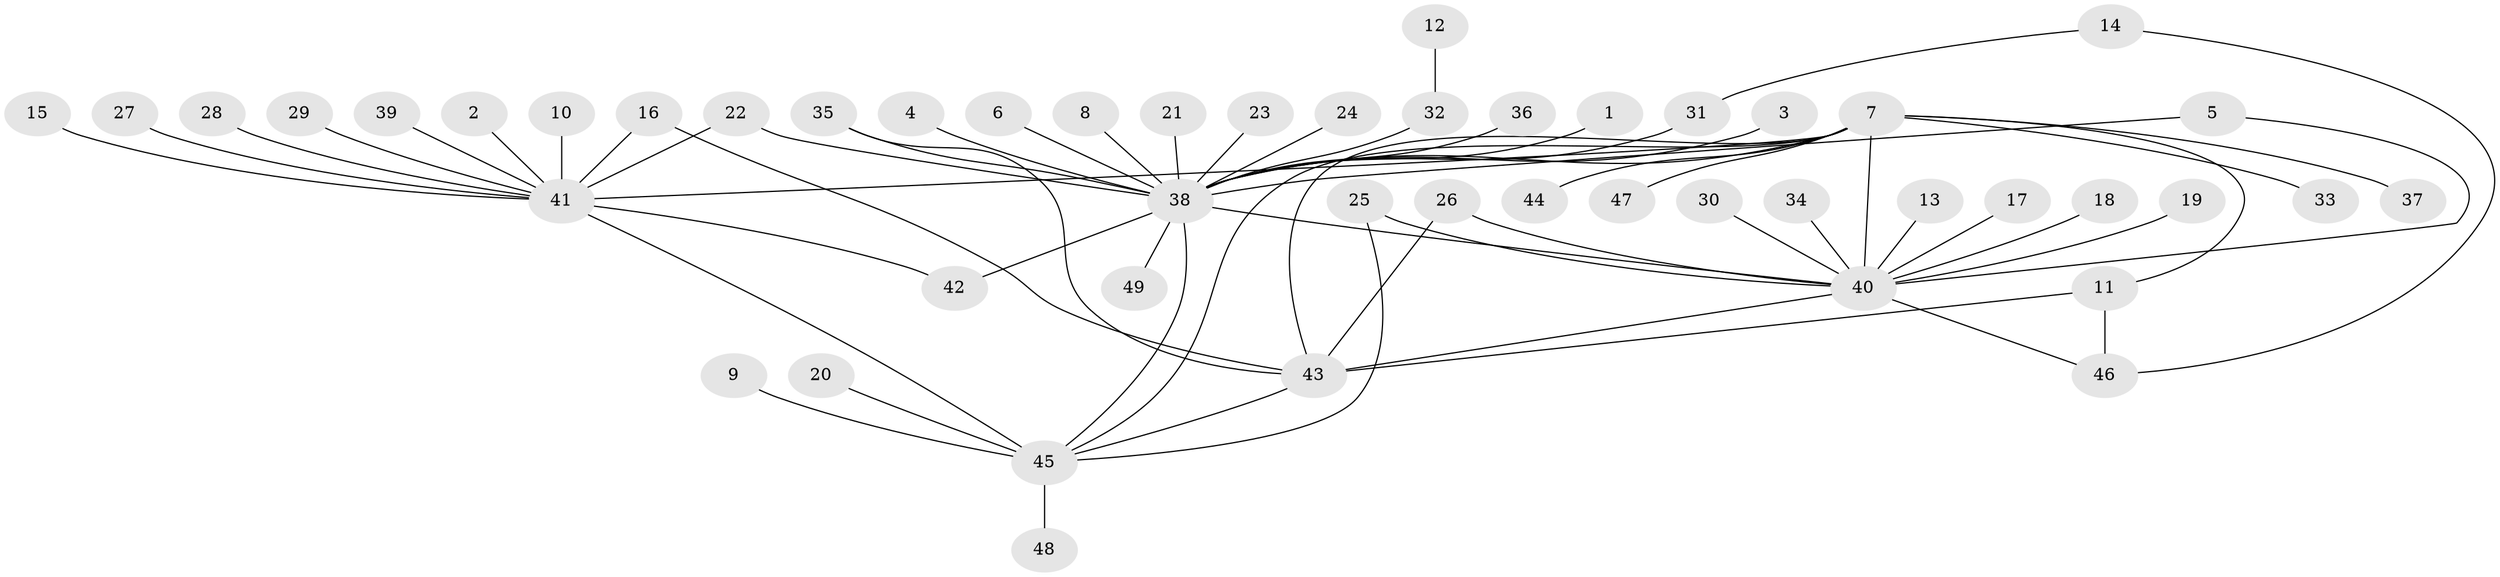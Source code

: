 // original degree distribution, {4: 0.061855670103092786, 11: 0.020618556701030927, 9: 0.030927835051546393, 3: 0.07216494845360824, 2: 0.1958762886597938, 24: 0.010309278350515464, 8: 0.010309278350515464, 7: 0.020618556701030927, 1: 0.5670103092783505, 5: 0.010309278350515464}
// Generated by graph-tools (version 1.1) at 2025/25/03/09/25 03:25:54]
// undirected, 49 vertices, 63 edges
graph export_dot {
graph [start="1"]
  node [color=gray90,style=filled];
  1;
  2;
  3;
  4;
  5;
  6;
  7;
  8;
  9;
  10;
  11;
  12;
  13;
  14;
  15;
  16;
  17;
  18;
  19;
  20;
  21;
  22;
  23;
  24;
  25;
  26;
  27;
  28;
  29;
  30;
  31;
  32;
  33;
  34;
  35;
  36;
  37;
  38;
  39;
  40;
  41;
  42;
  43;
  44;
  45;
  46;
  47;
  48;
  49;
  1 -- 38 [weight=1.0];
  2 -- 41 [weight=1.0];
  3 -- 38 [weight=1.0];
  4 -- 38 [weight=1.0];
  5 -- 38 [weight=1.0];
  5 -- 40 [weight=1.0];
  6 -- 38 [weight=1.0];
  7 -- 11 [weight=1.0];
  7 -- 33 [weight=1.0];
  7 -- 37 [weight=1.0];
  7 -- 38 [weight=3.0];
  7 -- 40 [weight=1.0];
  7 -- 41 [weight=1.0];
  7 -- 43 [weight=1.0];
  7 -- 44 [weight=1.0];
  7 -- 45 [weight=1.0];
  7 -- 47 [weight=1.0];
  8 -- 38 [weight=1.0];
  9 -- 45 [weight=1.0];
  10 -- 41 [weight=1.0];
  11 -- 43 [weight=1.0];
  11 -- 46 [weight=1.0];
  12 -- 32 [weight=1.0];
  13 -- 40 [weight=1.0];
  14 -- 31 [weight=1.0];
  14 -- 46 [weight=1.0];
  15 -- 41 [weight=1.0];
  16 -- 41 [weight=1.0];
  16 -- 43 [weight=1.0];
  17 -- 40 [weight=1.0];
  18 -- 40 [weight=1.0];
  19 -- 40 [weight=1.0];
  20 -- 45 [weight=1.0];
  21 -- 38 [weight=1.0];
  22 -- 38 [weight=1.0];
  22 -- 41 [weight=1.0];
  23 -- 38 [weight=1.0];
  24 -- 38 [weight=1.0];
  25 -- 40 [weight=1.0];
  25 -- 45 [weight=1.0];
  26 -- 40 [weight=1.0];
  26 -- 43 [weight=1.0];
  27 -- 41 [weight=1.0];
  28 -- 41 [weight=1.0];
  29 -- 41 [weight=1.0];
  30 -- 40 [weight=1.0];
  31 -- 38 [weight=2.0];
  32 -- 38 [weight=1.0];
  34 -- 40 [weight=1.0];
  35 -- 38 [weight=2.0];
  35 -- 43 [weight=1.0];
  36 -- 38 [weight=1.0];
  38 -- 40 [weight=1.0];
  38 -- 42 [weight=1.0];
  38 -- 45 [weight=1.0];
  38 -- 49 [weight=1.0];
  39 -- 41 [weight=1.0];
  40 -- 43 [weight=1.0];
  40 -- 46 [weight=1.0];
  41 -- 42 [weight=1.0];
  41 -- 45 [weight=2.0];
  43 -- 45 [weight=1.0];
  45 -- 48 [weight=1.0];
}
